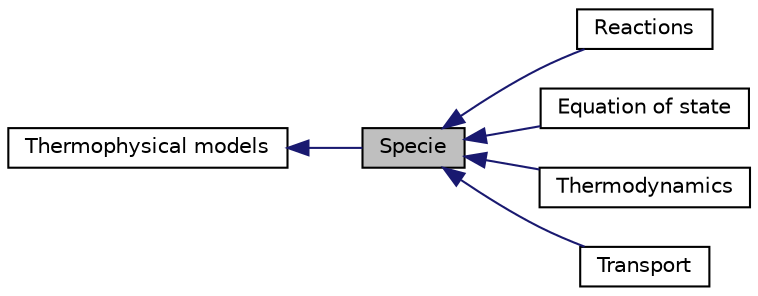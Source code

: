 digraph "Specie"
{
  bgcolor="transparent";
  edge [fontname="Helvetica",fontsize="10",labelfontname="Helvetica",labelfontsize="10"];
  node [fontname="Helvetica",fontsize="10",shape=record];
  rankdir=LR;
  Node5 [label="Reactions",height=0.2,width=0.4,color="black",URL="$group__grpSpecieReactions.html"];
  Node2 [label="Equation of state",height=0.2,width=0.4,color="black",URL="$group__grpSpecieEquationOfState.html"];
  Node3 [label="Thermodynamics",height=0.2,width=0.4,color="black",URL="$group__grpSpecieThermo.html"];
  Node0 [label="Specie",height=0.2,width=0.4,color="black", fillcolor="grey75", style="filled" fontcolor="black"];
  Node4 [label="Transport",height=0.2,width=0.4,color="black",URL="$group__grpSpecieTransport.html"];
  Node1 [label="Thermophysical models",height=0.2,width=0.4,color="black",URL="$group__grpThermophysicalModels.html"];
  Node1->Node0 [shape=plaintext, color="midnightblue", dir="back", style="solid"];
  Node0->Node2 [shape=plaintext, color="midnightblue", dir="back", style="solid"];
  Node0->Node3 [shape=plaintext, color="midnightblue", dir="back", style="solid"];
  Node0->Node4 [shape=plaintext, color="midnightblue", dir="back", style="solid"];
  Node0->Node5 [shape=plaintext, color="midnightblue", dir="back", style="solid"];
}
